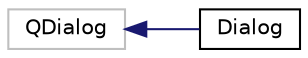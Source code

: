 digraph "Graphical Class Hierarchy"
{
  edge [fontname="Helvetica",fontsize="10",labelfontname="Helvetica",labelfontsize="10"];
  node [fontname="Helvetica",fontsize="10",shape=record];
  rankdir="LR";
  Node8 [label="QDialog",height=0.2,width=0.4,color="grey75", fillcolor="white", style="filled"];
  Node8 -> Node0 [dir="back",color="midnightblue",fontsize="10",style="solid",fontname="Helvetica"];
  Node0 [label="Dialog",height=0.2,width=0.4,color="black", fillcolor="white", style="filled",URL="$classDialog.html",tooltip="The Dialog class klasa zawierająca metody przesyłania danych z mikrokontrolera do aplikacji..."];
}
